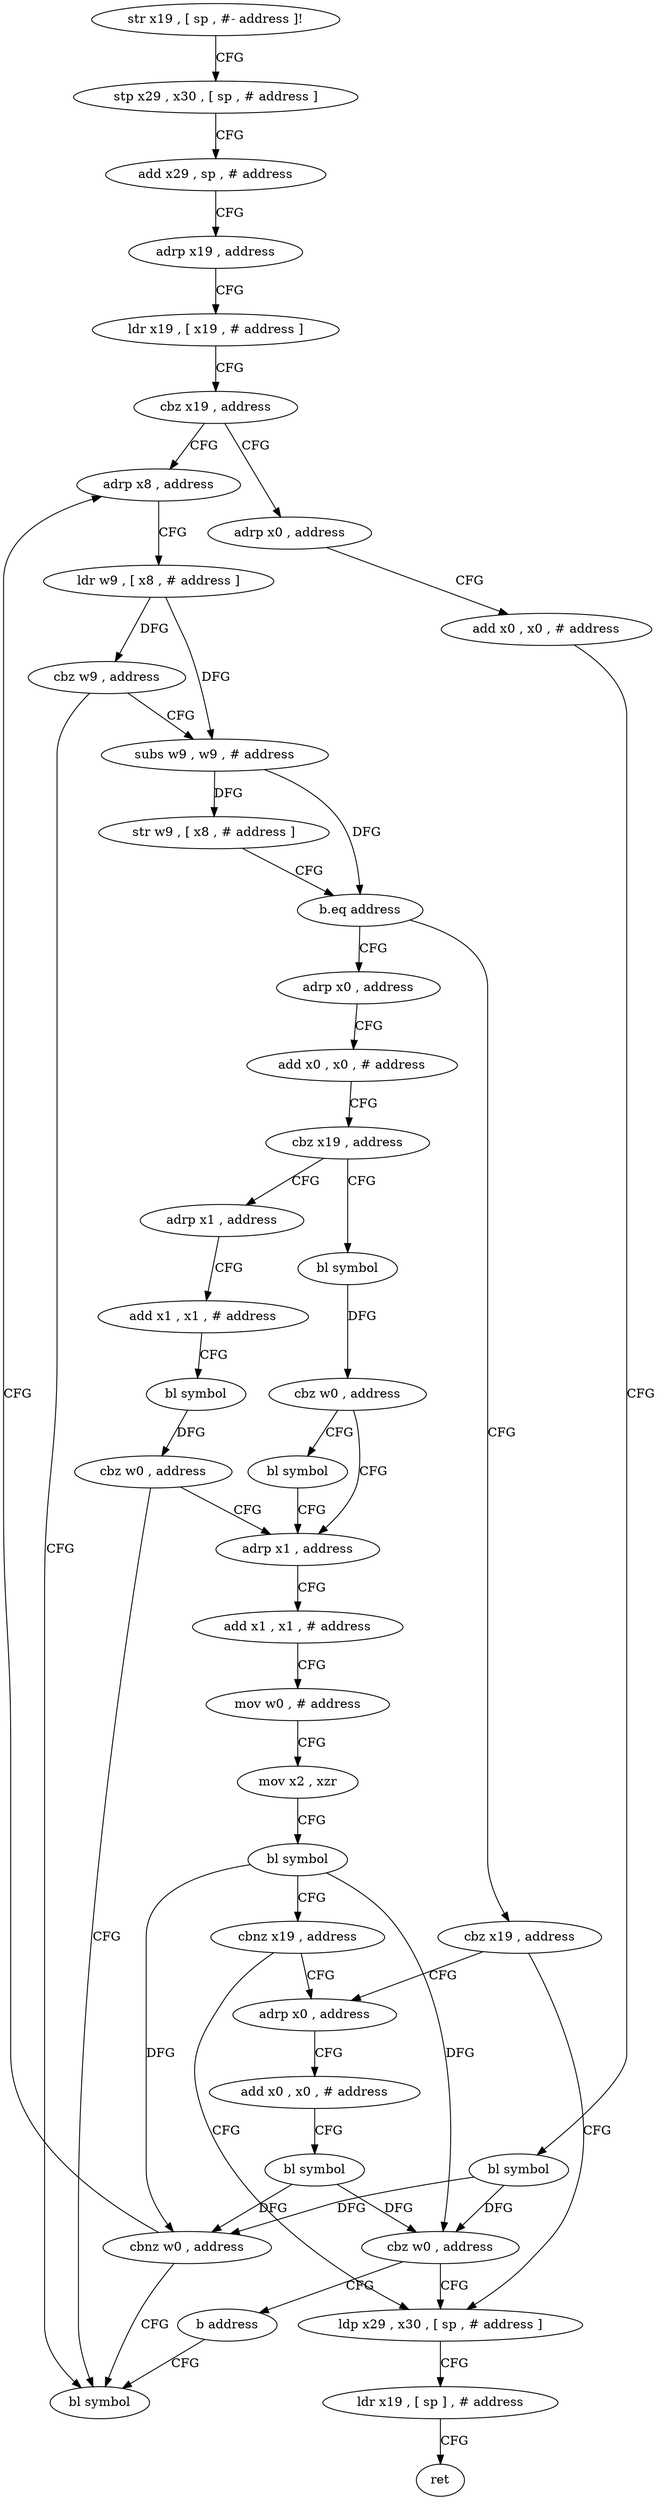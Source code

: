 digraph "func" {
"164432" [label = "str x19 , [ sp , #- address ]!" ]
"164436" [label = "stp x29 , x30 , [ sp , # address ]" ]
"164440" [label = "add x29 , sp , # address" ]
"164444" [label = "adrp x19 , address" ]
"164448" [label = "ldr x19 , [ x19 , # address ]" ]
"164452" [label = "cbz x19 , address" ]
"164472" [label = "adrp x8 , address" ]
"164456" [label = "adrp x0 , address" ]
"164476" [label = "ldr w9 , [ x8 , # address ]" ]
"164480" [label = "cbz w9 , address" ]
"164548" [label = "bl symbol" ]
"164484" [label = "subs w9 , w9 , # address" ]
"164460" [label = "add x0 , x0 , # address" ]
"164464" [label = "bl symbol" ]
"164468" [label = "cbnz w0 , address" ]
"164488" [label = "str w9 , [ x8 , # address ]" ]
"164492" [label = "b.eq address" ]
"164520" [label = "adrp x0 , address" ]
"164496" [label = "cbz x19 , address" ]
"164524" [label = "add x0 , x0 , # address" ]
"164528" [label = "cbz x19 , address" ]
"164552" [label = "bl symbol" ]
"164532" [label = "adrp x1 , address" ]
"164588" [label = "ldp x29 , x30 , [ sp , # address ]" ]
"164500" [label = "adrp x0 , address" ]
"164556" [label = "cbz w0 , address" ]
"164564" [label = "adrp x1 , address" ]
"164560" [label = "bl symbol" ]
"164536" [label = "add x1 , x1 , # address" ]
"164540" [label = "bl symbol" ]
"164544" [label = "cbz w0 , address" ]
"164592" [label = "ldr x19 , [ sp ] , # address" ]
"164596" [label = "ret" ]
"164504" [label = "add x0 , x0 , # address" ]
"164508" [label = "bl symbol" ]
"164512" [label = "cbz w0 , address" ]
"164516" [label = "b address" ]
"164568" [label = "add x1 , x1 , # address" ]
"164572" [label = "mov w0 , # address" ]
"164576" [label = "mov x2 , xzr" ]
"164580" [label = "bl symbol" ]
"164584" [label = "cbnz x19 , address" ]
"164432" -> "164436" [ label = "CFG" ]
"164436" -> "164440" [ label = "CFG" ]
"164440" -> "164444" [ label = "CFG" ]
"164444" -> "164448" [ label = "CFG" ]
"164448" -> "164452" [ label = "CFG" ]
"164452" -> "164472" [ label = "CFG" ]
"164452" -> "164456" [ label = "CFG" ]
"164472" -> "164476" [ label = "CFG" ]
"164456" -> "164460" [ label = "CFG" ]
"164476" -> "164480" [ label = "DFG" ]
"164476" -> "164484" [ label = "DFG" ]
"164480" -> "164548" [ label = "CFG" ]
"164480" -> "164484" [ label = "CFG" ]
"164484" -> "164488" [ label = "DFG" ]
"164484" -> "164492" [ label = "DFG" ]
"164460" -> "164464" [ label = "CFG" ]
"164464" -> "164468" [ label = "DFG" ]
"164464" -> "164512" [ label = "DFG" ]
"164468" -> "164548" [ label = "CFG" ]
"164468" -> "164472" [ label = "CFG" ]
"164488" -> "164492" [ label = "CFG" ]
"164492" -> "164520" [ label = "CFG" ]
"164492" -> "164496" [ label = "CFG" ]
"164520" -> "164524" [ label = "CFG" ]
"164496" -> "164588" [ label = "CFG" ]
"164496" -> "164500" [ label = "CFG" ]
"164524" -> "164528" [ label = "CFG" ]
"164528" -> "164552" [ label = "CFG" ]
"164528" -> "164532" [ label = "CFG" ]
"164552" -> "164556" [ label = "DFG" ]
"164532" -> "164536" [ label = "CFG" ]
"164588" -> "164592" [ label = "CFG" ]
"164500" -> "164504" [ label = "CFG" ]
"164556" -> "164564" [ label = "CFG" ]
"164556" -> "164560" [ label = "CFG" ]
"164564" -> "164568" [ label = "CFG" ]
"164560" -> "164564" [ label = "CFG" ]
"164536" -> "164540" [ label = "CFG" ]
"164540" -> "164544" [ label = "DFG" ]
"164544" -> "164564" [ label = "CFG" ]
"164544" -> "164548" [ label = "CFG" ]
"164592" -> "164596" [ label = "CFG" ]
"164504" -> "164508" [ label = "CFG" ]
"164508" -> "164512" [ label = "DFG" ]
"164508" -> "164468" [ label = "DFG" ]
"164512" -> "164588" [ label = "CFG" ]
"164512" -> "164516" [ label = "CFG" ]
"164516" -> "164548" [ label = "CFG" ]
"164568" -> "164572" [ label = "CFG" ]
"164572" -> "164576" [ label = "CFG" ]
"164576" -> "164580" [ label = "CFG" ]
"164580" -> "164584" [ label = "CFG" ]
"164580" -> "164468" [ label = "DFG" ]
"164580" -> "164512" [ label = "DFG" ]
"164584" -> "164500" [ label = "CFG" ]
"164584" -> "164588" [ label = "CFG" ]
}
